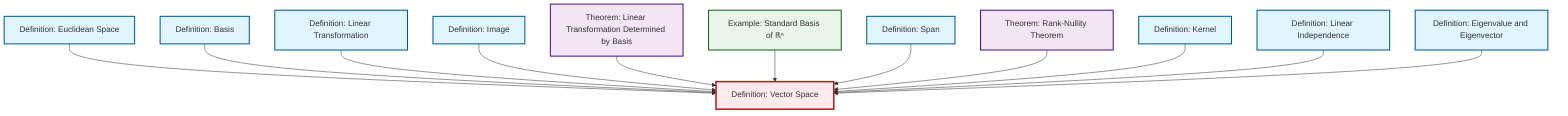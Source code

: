 graph TD
    classDef definition fill:#e1f5fe,stroke:#01579b,stroke-width:2px
    classDef theorem fill:#f3e5f5,stroke:#4a148c,stroke-width:2px
    classDef axiom fill:#fff3e0,stroke:#e65100,stroke-width:2px
    classDef example fill:#e8f5e9,stroke:#1b5e20,stroke-width:2px
    classDef current fill:#ffebee,stroke:#b71c1c,stroke-width:3px
    thm-linear-transformation-basis["Theorem: Linear Transformation Determined by Basis"]:::theorem
    def-linear-transformation["Definition: Linear Transformation"]:::definition
    def-linear-independence["Definition: Linear Independence"]:::definition
    def-basis["Definition: Basis"]:::definition
    def-euclidean-space["Definition: Euclidean Space"]:::definition
    def-kernel["Definition: Kernel"]:::definition
    ex-standard-basis-rn["Example: Standard Basis of ℝⁿ"]:::example
    def-span["Definition: Span"]:::definition
    def-image["Definition: Image"]:::definition
    def-eigenvalue-eigenvector["Definition: Eigenvalue and Eigenvector"]:::definition
    thm-rank-nullity["Theorem: Rank-Nullity Theorem"]:::theorem
    def-vector-space["Definition: Vector Space"]:::definition
    def-euclidean-space --> def-vector-space
    def-basis --> def-vector-space
    def-linear-transformation --> def-vector-space
    def-image --> def-vector-space
    thm-linear-transformation-basis --> def-vector-space
    ex-standard-basis-rn --> def-vector-space
    def-span --> def-vector-space
    thm-rank-nullity --> def-vector-space
    def-kernel --> def-vector-space
    def-linear-independence --> def-vector-space
    def-eigenvalue-eigenvector --> def-vector-space
    class def-vector-space current